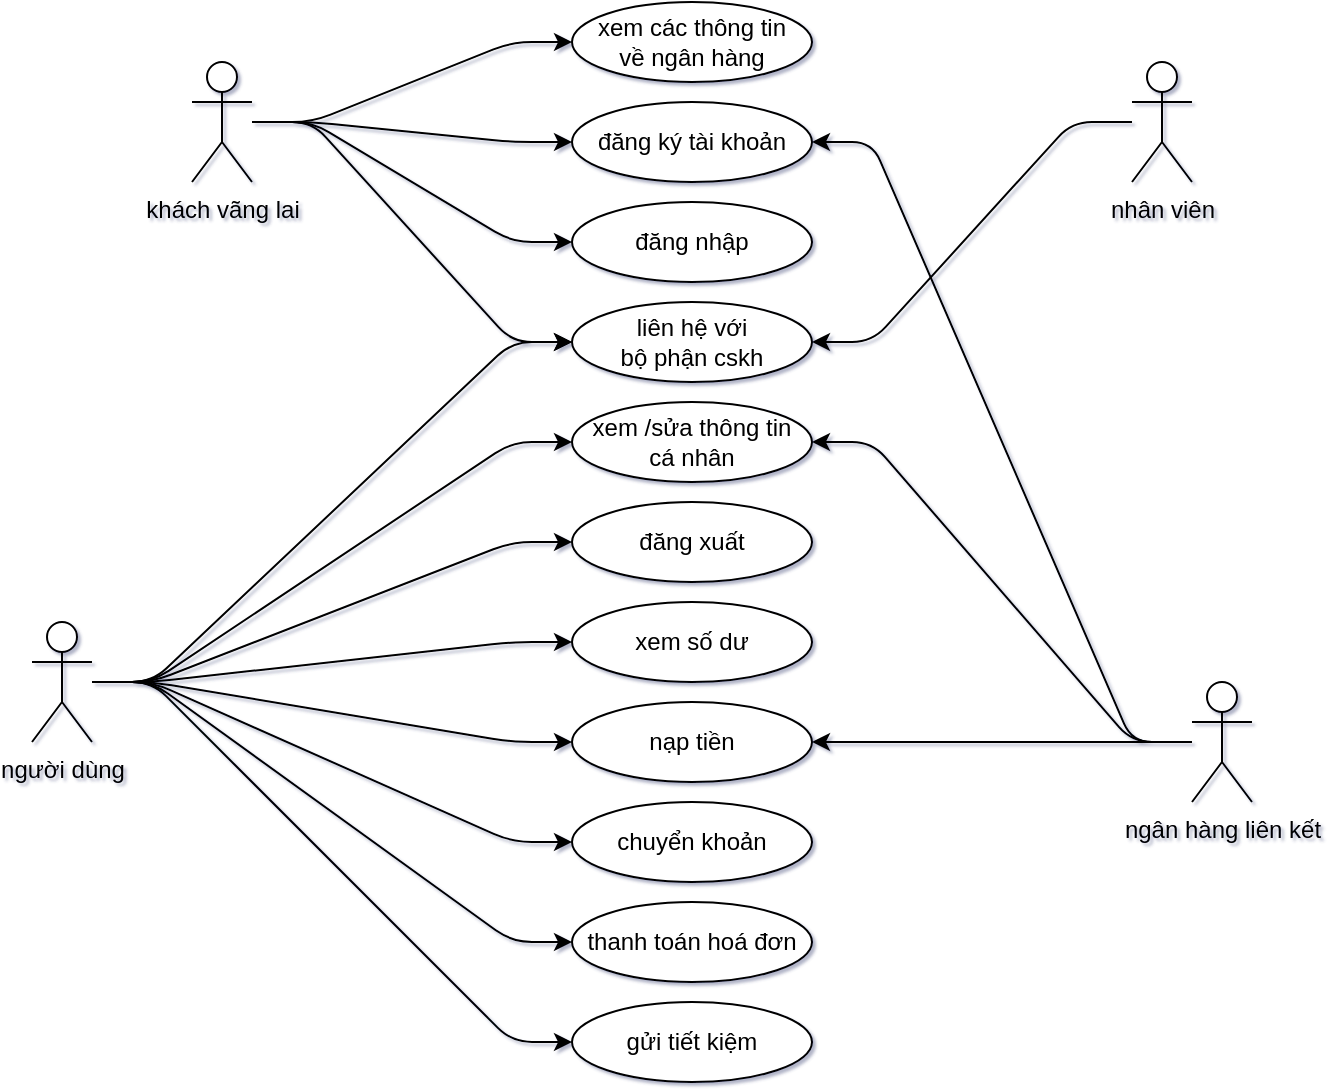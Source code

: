 <mxfile>
    <diagram id="WVsYJjlgSvCBYWmrNCYB" name="Page-1">
        <mxGraphModel dx="1115" dy="798" grid="1" gridSize="10" guides="1" tooltips="1" connect="1" arrows="1" fold="1" page="1" pageScale="1" pageWidth="850" pageHeight="1100" background="none" math="0" shadow="1">
            <root>
                <mxCell id="0"/>
                <mxCell id="1" parent="0"/>
                <mxCell id="81" style="edgeStyle=entityRelationEdgeStyle;html=1;" parent="1" source="10" target="13" edge="1">
                    <mxGeometry relative="1" as="geometry"/>
                </mxCell>
                <mxCell id="82" style="edgeStyle=entityRelationEdgeStyle;html=1;entryX=0;entryY=0.5;entryDx=0;entryDy=0;" parent="1" source="10" target="26" edge="1">
                    <mxGeometry relative="1" as="geometry"/>
                </mxCell>
                <mxCell id="83" style="edgeStyle=entityRelationEdgeStyle;html=1;entryX=0;entryY=0.5;entryDx=0;entryDy=0;" parent="1" source="10" target="29" edge="1">
                    <mxGeometry relative="1" as="geometry"/>
                </mxCell>
                <mxCell id="84" style="edgeStyle=entityRelationEdgeStyle;html=1;entryX=0;entryY=0.5;entryDx=0;entryDy=0;" parent="1" source="10" target="30" edge="1">
                    <mxGeometry relative="1" as="geometry"/>
                </mxCell>
                <mxCell id="10" value="khách vãng lai" style="shape=umlActor;verticalLabelPosition=bottom;verticalAlign=top;html=1;outlineConnect=0;" parent="1" vertex="1">
                    <mxGeometry x="210" y="140" width="30" height="60" as="geometry"/>
                </mxCell>
                <mxCell id="13" value="xem các thông tin&lt;br&gt;về ngân hàng" style="ellipse;whiteSpace=wrap;html=1;" parent="1" vertex="1">
                    <mxGeometry x="400" y="110" width="120" height="40" as="geometry"/>
                </mxCell>
                <mxCell id="66" style="edgeStyle=entityRelationEdgeStyle;html=1;entryX=0;entryY=0.5;entryDx=0;entryDy=0;" parent="1" source="16" target="30" edge="1">
                    <mxGeometry relative="1" as="geometry"/>
                </mxCell>
                <mxCell id="68" style="edgeStyle=entityRelationEdgeStyle;html=1;entryX=0;entryY=0.5;entryDx=0;entryDy=0;" parent="1" source="16" target="36" edge="1">
                    <mxGeometry relative="1" as="geometry"/>
                </mxCell>
                <mxCell id="69" style="edgeStyle=entityRelationEdgeStyle;html=1;entryX=0;entryY=0.5;entryDx=0;entryDy=0;" parent="1" source="16" target="31" edge="1">
                    <mxGeometry relative="1" as="geometry"/>
                </mxCell>
                <mxCell id="70" style="edgeStyle=entityRelationEdgeStyle;html=1;entryX=0;entryY=0.5;entryDx=0;entryDy=0;" parent="1" source="16" target="21" edge="1">
                    <mxGeometry relative="1" as="geometry"/>
                </mxCell>
                <mxCell id="71" style="edgeStyle=entityRelationEdgeStyle;html=1;entryX=0;entryY=0.5;entryDx=0;entryDy=0;" parent="1" source="16" target="22" edge="1">
                    <mxGeometry relative="1" as="geometry"/>
                </mxCell>
                <mxCell id="72" style="edgeStyle=entityRelationEdgeStyle;html=1;" parent="1" source="16" target="23" edge="1">
                    <mxGeometry relative="1" as="geometry"/>
                </mxCell>
                <mxCell id="73" style="edgeStyle=entityRelationEdgeStyle;html=1;" parent="1" source="16" target="24" edge="1">
                    <mxGeometry relative="1" as="geometry"/>
                </mxCell>
                <mxCell id="74" style="edgeStyle=entityRelationEdgeStyle;html=1;entryX=0;entryY=0.5;entryDx=0;entryDy=0;" parent="1" source="16" target="25" edge="1">
                    <mxGeometry relative="1" as="geometry"/>
                </mxCell>
                <mxCell id="16" value="người dùng" style="shape=umlActor;verticalLabelPosition=bottom;verticalAlign=top;html=1;outlineConnect=0;" parent="1" vertex="1">
                    <mxGeometry x="130" y="420" width="30" height="60" as="geometry"/>
                </mxCell>
                <mxCell id="21" value="xem số dư" style="ellipse;whiteSpace=wrap;html=1;" parent="1" vertex="1">
                    <mxGeometry x="400" y="410" width="120" height="40" as="geometry"/>
                </mxCell>
                <mxCell id="22" value="nạp tiền" style="ellipse;whiteSpace=wrap;html=1;" parent="1" vertex="1">
                    <mxGeometry x="400" y="460" width="120" height="40" as="geometry"/>
                </mxCell>
                <mxCell id="23" value="chuyển khoản" style="ellipse;whiteSpace=wrap;html=1;" parent="1" vertex="1">
                    <mxGeometry x="400" y="510" width="120" height="40" as="geometry"/>
                </mxCell>
                <mxCell id="24" value="thanh toán hoá đơn" style="ellipse;whiteSpace=wrap;html=1;" parent="1" vertex="1">
                    <mxGeometry x="400" y="560" width="120" height="40" as="geometry"/>
                </mxCell>
                <mxCell id="25" value="gửi tiết kiệm" style="ellipse;whiteSpace=wrap;html=1;" parent="1" vertex="1">
                    <mxGeometry x="400" y="610" width="120" height="40" as="geometry"/>
                </mxCell>
                <mxCell id="26" value="đăng ký tài khoản" style="ellipse;whiteSpace=wrap;html=1;" parent="1" vertex="1">
                    <mxGeometry x="400" y="160" width="120" height="40" as="geometry"/>
                </mxCell>
                <mxCell id="29" value="đăng nhập" style="ellipse;whiteSpace=wrap;html=1;" parent="1" vertex="1">
                    <mxGeometry x="400" y="210" width="120" height="40" as="geometry"/>
                </mxCell>
                <mxCell id="30" value="liên hệ với&lt;br&gt;bộ phận cskh" style="ellipse;whiteSpace=wrap;html=1;" parent="1" vertex="1">
                    <mxGeometry x="400" y="260" width="120" height="40" as="geometry"/>
                </mxCell>
                <mxCell id="31" value="đăng xuất" style="ellipse;whiteSpace=wrap;html=1;" parent="1" vertex="1">
                    <mxGeometry x="400" y="360" width="120" height="40" as="geometry"/>
                </mxCell>
                <mxCell id="36" value="xem /sửa thông tin&lt;br&gt;cá nhân" style="ellipse;whiteSpace=wrap;html=1;" parent="1" vertex="1">
                    <mxGeometry x="400" y="310" width="120" height="40" as="geometry"/>
                </mxCell>
                <mxCell id="75" style="edgeStyle=entityRelationEdgeStyle;html=1;entryX=1;entryY=0.5;entryDx=0;entryDy=0;" parent="1" source="47" target="22" edge="1">
                    <mxGeometry relative="1" as="geometry"/>
                </mxCell>
                <mxCell id="76" style="edgeStyle=entityRelationEdgeStyle;html=1;entryX=1;entryY=0.5;entryDx=0;entryDy=0;" parent="1" source="47" target="26" edge="1">
                    <mxGeometry relative="1" as="geometry"/>
                </mxCell>
                <mxCell id="78" style="edgeStyle=entityRelationEdgeStyle;html=1;entryX=1;entryY=0.5;entryDx=0;entryDy=0;" parent="1" source="47" target="36" edge="1">
                    <mxGeometry relative="1" as="geometry"/>
                </mxCell>
                <mxCell id="47" value="ngân hàng liên kết" style="shape=umlActor;verticalLabelPosition=bottom;verticalAlign=top;html=1;outlineConnect=0;" parent="1" vertex="1">
                    <mxGeometry x="710" y="450" width="30" height="60" as="geometry"/>
                </mxCell>
                <mxCell id="65" style="edgeStyle=entityRelationEdgeStyle;html=1;" parent="1" source="63" target="30" edge="1">
                    <mxGeometry relative="1" as="geometry"/>
                </mxCell>
                <mxCell id="63" value="nhân viên" style="shape=umlActor;verticalLabelPosition=bottom;verticalAlign=top;html=1;outlineConnect=0;" parent="1" vertex="1">
                    <mxGeometry x="680" y="140" width="30" height="60" as="geometry"/>
                </mxCell>
            </root>
        </mxGraphModel>
    </diagram>
</mxfile>
